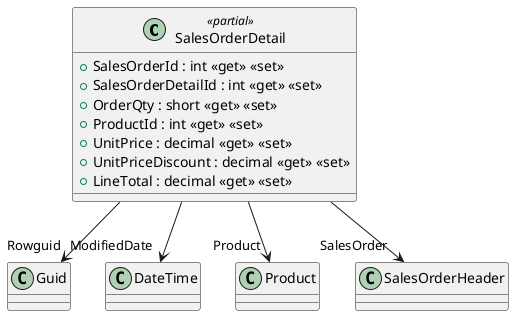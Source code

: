 @startuml
class SalesOrderDetail <<partial>> {
    + SalesOrderId : int <<get>> <<set>>
    + SalesOrderDetailId : int <<get>> <<set>>
    + OrderQty : short <<get>> <<set>>
    + ProductId : int <<get>> <<set>>
    + UnitPrice : decimal <<get>> <<set>>
    + UnitPriceDiscount : decimal <<get>> <<set>>
    + LineTotal : decimal <<get>> <<set>>
}
SalesOrderDetail --> "Rowguid" Guid
SalesOrderDetail --> "ModifiedDate" DateTime
SalesOrderDetail --> "Product" Product
SalesOrderDetail --> "SalesOrder" SalesOrderHeader
@enduml
